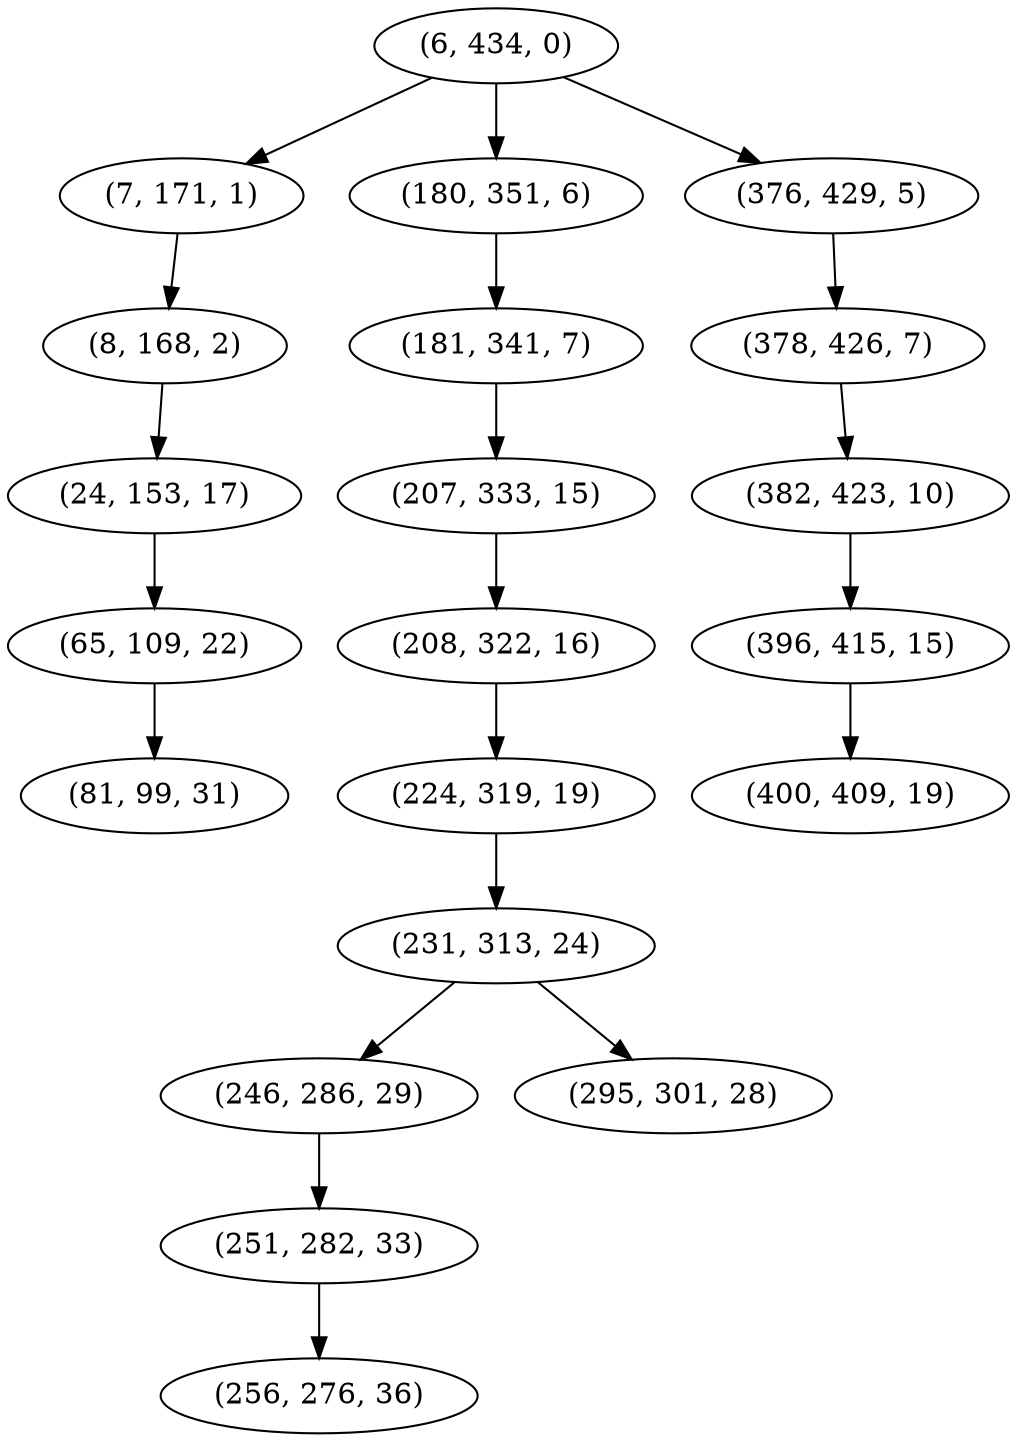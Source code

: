 digraph tree {
    "(6, 434, 0)";
    "(7, 171, 1)";
    "(8, 168, 2)";
    "(24, 153, 17)";
    "(65, 109, 22)";
    "(81, 99, 31)";
    "(180, 351, 6)";
    "(181, 341, 7)";
    "(207, 333, 15)";
    "(208, 322, 16)";
    "(224, 319, 19)";
    "(231, 313, 24)";
    "(246, 286, 29)";
    "(251, 282, 33)";
    "(256, 276, 36)";
    "(295, 301, 28)";
    "(376, 429, 5)";
    "(378, 426, 7)";
    "(382, 423, 10)";
    "(396, 415, 15)";
    "(400, 409, 19)";
    "(6, 434, 0)" -> "(7, 171, 1)";
    "(6, 434, 0)" -> "(180, 351, 6)";
    "(6, 434, 0)" -> "(376, 429, 5)";
    "(7, 171, 1)" -> "(8, 168, 2)";
    "(8, 168, 2)" -> "(24, 153, 17)";
    "(24, 153, 17)" -> "(65, 109, 22)";
    "(65, 109, 22)" -> "(81, 99, 31)";
    "(180, 351, 6)" -> "(181, 341, 7)";
    "(181, 341, 7)" -> "(207, 333, 15)";
    "(207, 333, 15)" -> "(208, 322, 16)";
    "(208, 322, 16)" -> "(224, 319, 19)";
    "(224, 319, 19)" -> "(231, 313, 24)";
    "(231, 313, 24)" -> "(246, 286, 29)";
    "(231, 313, 24)" -> "(295, 301, 28)";
    "(246, 286, 29)" -> "(251, 282, 33)";
    "(251, 282, 33)" -> "(256, 276, 36)";
    "(376, 429, 5)" -> "(378, 426, 7)";
    "(378, 426, 7)" -> "(382, 423, 10)";
    "(382, 423, 10)" -> "(396, 415, 15)";
    "(396, 415, 15)" -> "(400, 409, 19)";
}
